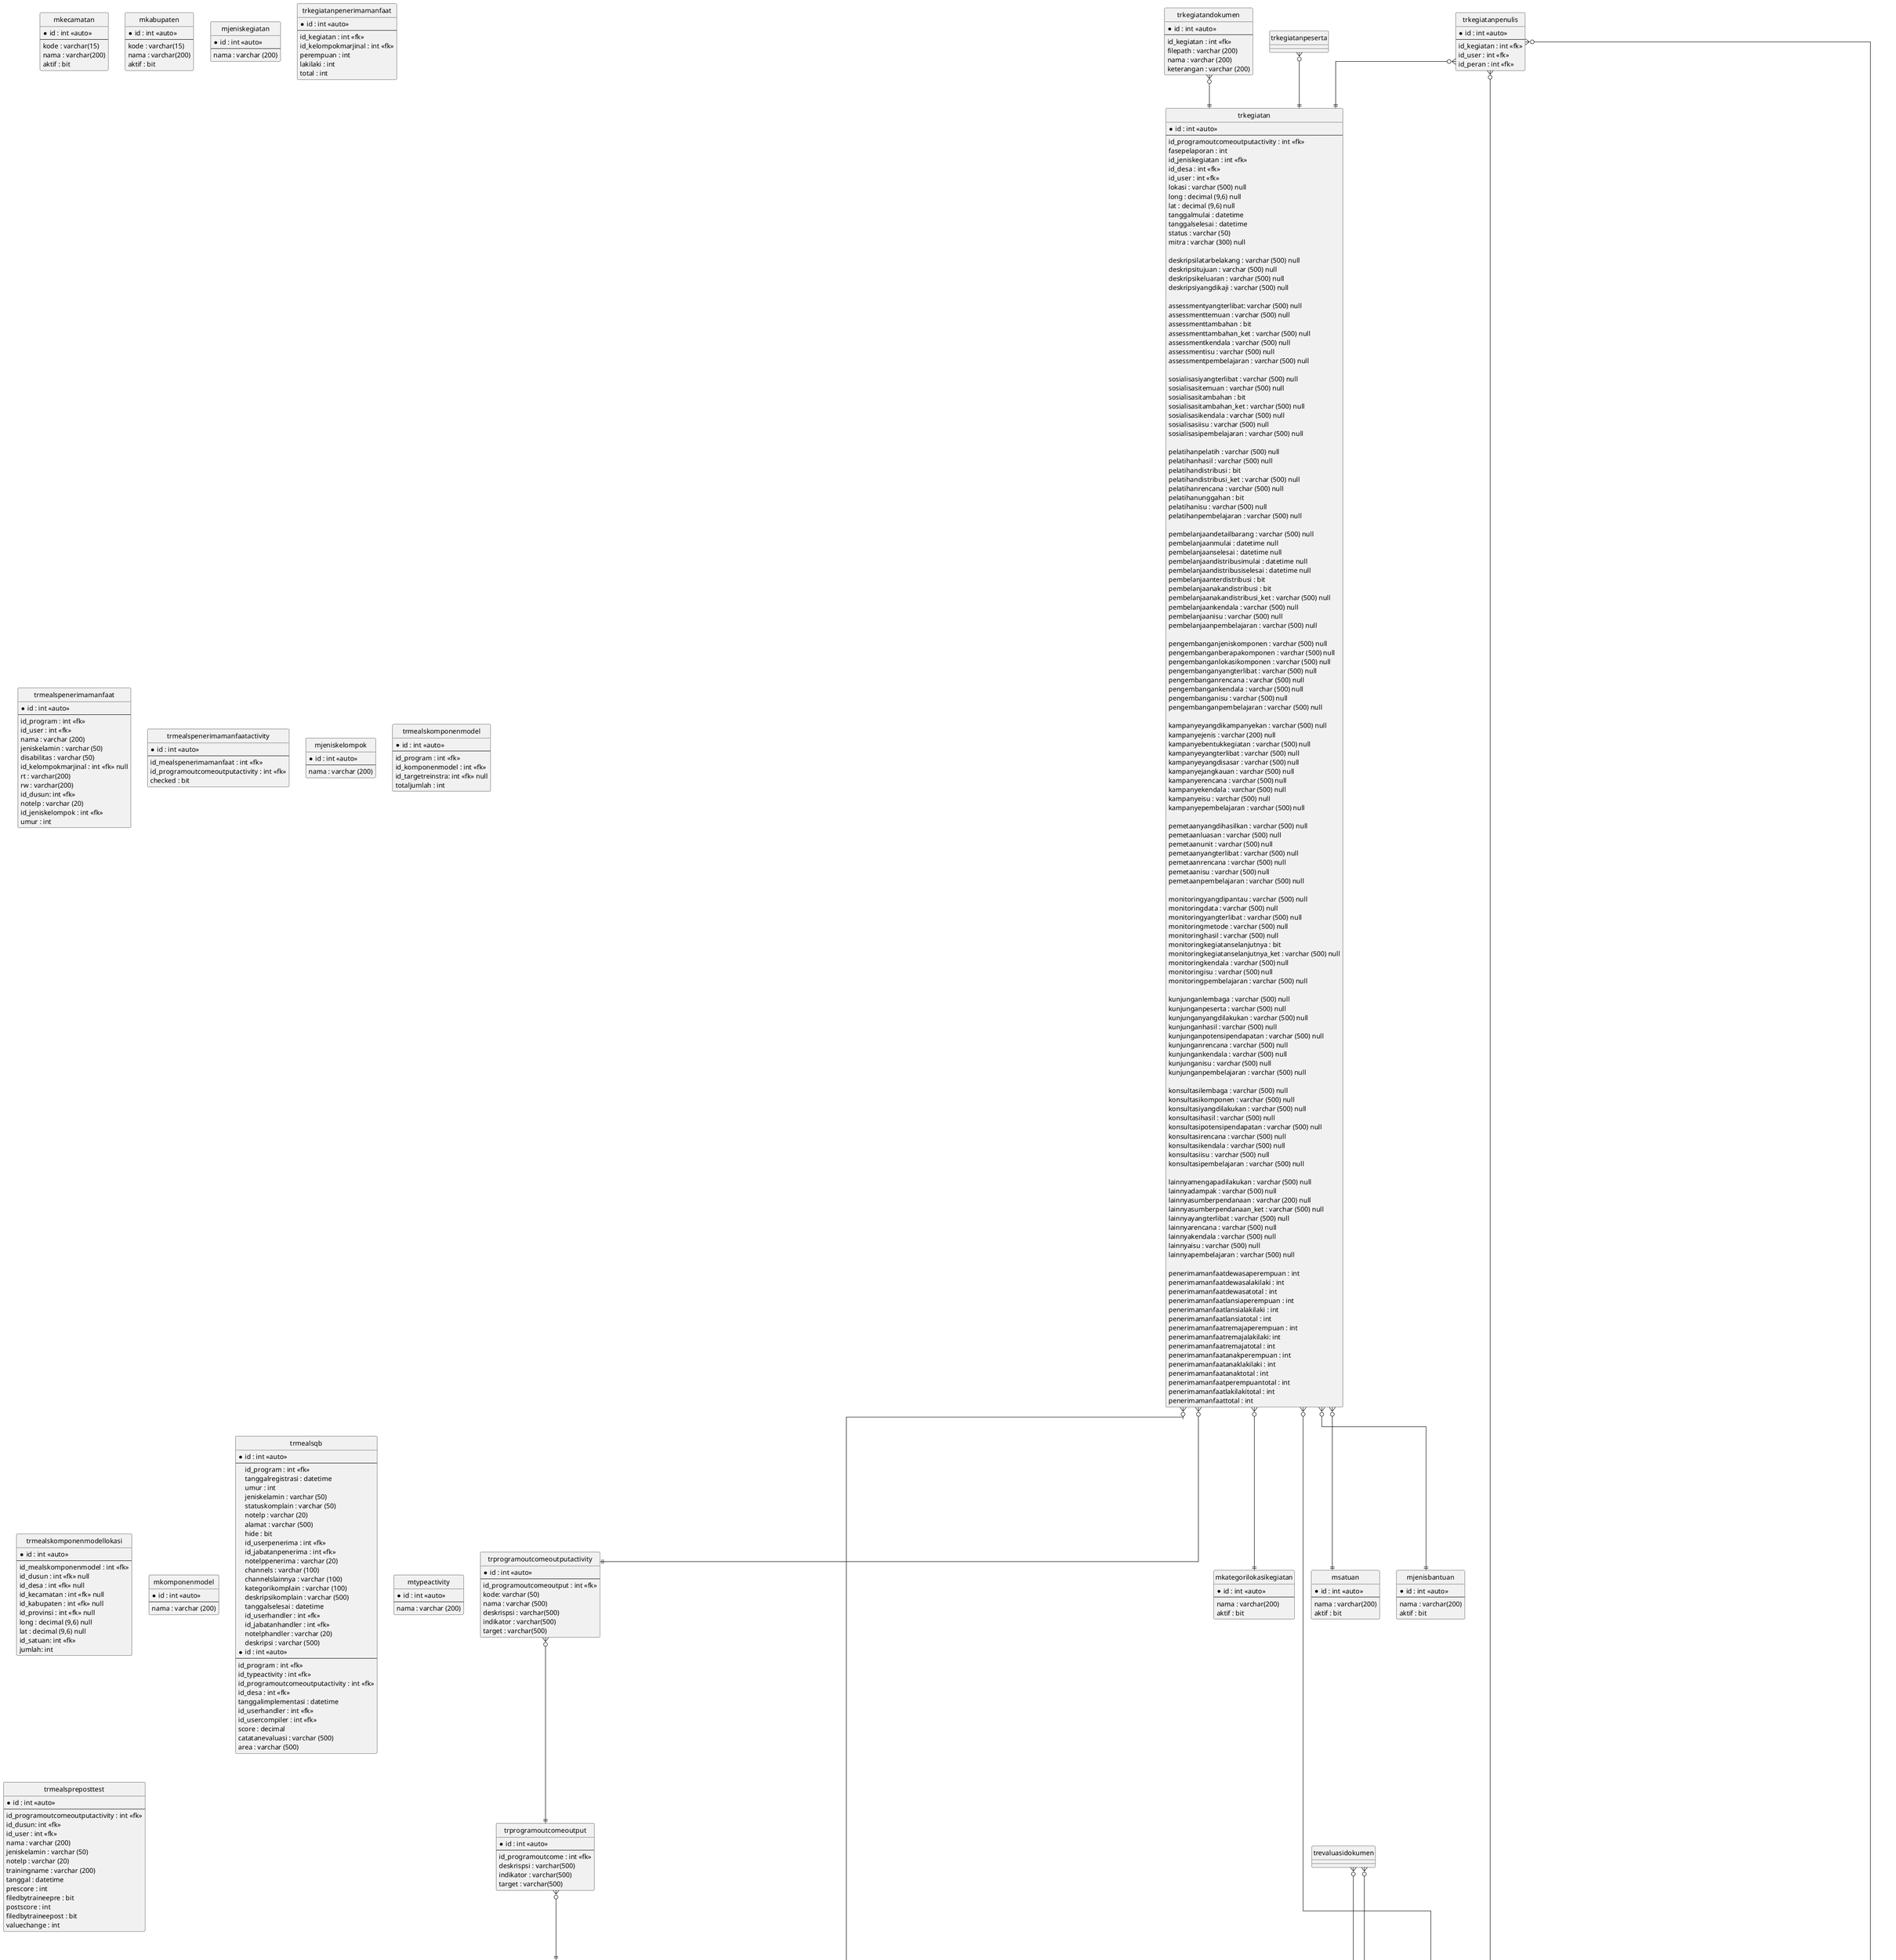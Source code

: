 @startuml erd

hide circle
skinparam linetype ortho

entity "mdusun" as mdusun {
    *id : int <<auto>>
    --
    kode : varchar(15)
    nama : varchar(200)
    aktif : bit
    id_desa : int <<fk>>
}
entity "mdesa" as mdesa {
    *id : int <<auto>>
    --
    kode : varchar(15)
    nama : varchar(200)
    aktif : bit
}

entity "mkecamatan" as mkecamatan {
    *id : int <<auto>>
    --
    kode : varchar(15)
    nama : varchar(200)
    aktif : bit
}

entity "mkabupaten" as mkabupaten {
    *id : int <<auto>>
    --
    kode : varchar(15)
    nama : varchar(200)
    aktif : bit
}

entity "mprovinsi" as mprovinsi {
    *id : int <<auto>>
    --
    kode : varchar(15)
    nama : varchar(200)
    aktif : bit
}

entity "mkategorilokasikegiatan" as mkategorilokasikegiatan {
    *id : int <<auto>>
    --
    nama : varchar(200)
    aktif : bit
}

entity "mjabatan" as mjabatan {
    *id : int <<auto>>
    --
    nama : varchar(200)
    aktif : bit
}

entity "mjenisbantuan" as mjenisbantuan {
    *id : int <<auto>>
    --
    nama : varchar(200)
    aktif : bit
}

entity "mtargetreinstra" as mtargetreinstra {
    *id : int <<auto>>
    --
    nama : varchar(200)
    aktif : bit
}

entity "mkaitansdg" as mkaitansdg {
    *id : int <<auto>>
    --
    nama : varchar(200)
    aktif : bit
}

entity "mkelompokmarjinal" as mkelompokmarjinal {
    *id : int <<auto>>
    --
    nama : varchar(200)
    aktif : bit
}


entity "mpartner" as mpartner {
    *id : int <<auto>>
    --
    nama : varchar(200)
    keterangan : varchar(200)
    aktif : bit
}

entity "msatuan" as msatuan {
    *id : int <<auto>>
    --
    nama : varchar(200)
    aktif : bit
}

entity "mpendonor" as mpendonor{
    *id : int <<auto>>
    --
    id_pendonorkategori : int <<FK>>
    nama : varchar(200)
    pic : varchar(200)
    email : varchar(200) <null>
    phone : varchar(20) <null>
    aktif : bit
}

entity "mpendonorkategori" as mpendonorkategori{
    *id : int <<auto>>
    --
    nama : varchar(200)
    aktif : bit
}

entity "muser" as muser {
    *id : int <<auto>>
    --
    nama : varchar(200)
    id_jabatan : int <<fk>>
    email : varchar(200)
    username : varchar(100)
    password : varchar(100)
    email_verified_at : datetime
    remember_token : varchar(200)
    created_at : datetime
    update_at : datetime
    aktif : bit
}

entity "mrole" as mrole {
    *id : int <<auto>>
    --
    nama : varchar(200)
    created_at : datetime
    update_at : datetime
    aktif : bit
}

entity "muserrole" as muserrole {
    *id : int <<auto>>
    --
    id_user : int <<fk>>
    id_role : int <<fk>>
    created_at : datetime
    update_at : datetime
}

entity "mperan" as mperan {
    *id : int <<auto>>
    --
    nama : varchar(200)
    aktif : bit
}

entity "trprogram" as trprogram {
    *id : int <<auto>>
    --
    nama : varchar (200)
    kode : varchar (50)
    tanggalmulai : datetime
    tanggalselesai : datetime
    totalnilai : decimal
    ekspektasipenerimamanfaat : int
    ekspektasipenerimamanfaatwoman : int
    ekspektasipenerimamanfaatman : int
    ekspektasipenerimamanfaatgirl : int
    ekspektasipenerimamanfaatboy : int
    ekspektasipenerimamanfaattidaklangsung : int
    deskripsiprojek : varchar (500)
    analisamasalah : varchar (500)
    id_user : int <<fk>>
    status: varchar(50)
    created_at : datetime
    update_at : datetime
}

entity "trprogramtargetreinstra" as trprogramtargetreinstra {
    *id : int <<auto>>
    --
    id_program : int <<fk>>
    id_targetreinstra: int <<fk>>
}

entity "trprogramkaitansdg" as trprogramkaitansdg {
    *id : int <<auto>>
    --
    id_program : int <<fk>>
    id_kaitansdg: int <<fk>>
}

entity "trprogramkelompokmarjinal" as trprogramkelompokmarjinal {
    *id : int <<auto>>
    --
    id_program : int <<fk>>
    id_kelompokmarjinal: int <<fk>>
}

entity "trprogrampendonor" as trprogrampendonor {
    *id : int <<auto>>
    --
    id_program : int <<fk>>
    id_pendonor : int <<fk>>
    nilaidonasi : decimal null
}

entity "trprogrampartner" as trprogrampartner {
    *id : int <<auto>>
    --
    id_program : int <<fk>>
    id_partner : int <<fk>>
    email : varchar(200)
    phone : varchar(20)
}

entity "trprogramuser" as trprogramuser {
    *id : int <<auto>>
    --
    id_program : int <<fk>>
    id_user : int <<fk>>
    id_peran : int <<fk>>
}

entity "trprogramgoal" as trprogramgoal {
    *id : int <<auto>>
    --
    id_program : int <<fk>>
    deskrispsi : varchar(500)
    indikator : varchar(500)
    target : varchar(500)
}

entity "trprogramobjektif" as trprogramobjektif {
    *id : int <<auto>>
    --
    id_program : int <<fk>>
    deskrispsi : varchar(500)
    indikator : varchar(500)
    target : varchar(500)
}

entity "trprogramoutcome" as trprogramoutcome {
    *id : int <<auto>>
    --
    id_program : int <<fk>>
    deskrispsi : varchar(500)
    indikator : varchar(500)
    target : varchar(500)
}

entity "trprogramoutcomeoutput" as trprogramoutcomeoutput {
    *id : int <<auto>>
    --
    id_programoutcome : int <<fk>>
    deskrispsi : varchar(500)
    indikator : varchar(500)
    target : varchar(500)
}

entity "trprogramoutcomeoutputactivity" as trprogramoutcomeoutputactivity {
    *id : int <<auto>>
    --
    id_programoutcomeoutput : int <<fk>>
    kode: varchar (50)
    nama : varchar (500)
    deskrispsi : varchar(500)
    indikator : varchar(500)
    target : varchar(500)
}

entity "trprogramlokasi" as trprogramlokasi {
    *id : int <<auto>>
    --
    id_program : int <<fk>>
    id_provinsi : int <<fk>>
}

entity "trprogramreportschedule" as trprogramreportschedule {
    *id : int <<auto>>
    --
    id_program : int <<fk>>
    tanggal : datetime
    keterangan : varchar (500)
}

entity "trprogramdokumen" as trprogramdokumen {
    *id : int <<auto>>
    --
    id_program : int <<fk>>
    filepath : varchar (200)
    nama : varchar (200)
    keterangan : varchar (200)
}

entity "trkegiatan" as trkegiatan {
    *id : int <<auto>>
    --
    id_programoutcomeoutputactivity : int <<fk>>
    fasepelaporan : int
    id_jeniskegiatan : int <<fk>>
    id_desa : int <<fk>>
    id_user : int <<fk>>
    lokasi : varchar (500) null
    long : decimal (9,6) null
    lat : decimal (9,6) null
    tanggalmulai : datetime
    tanggalselesai : datetime
    status : varchar (50)
    mitra : varchar (300) null
    
    deskripsilatarbelakang : varchar (500) null
    deskripsitujuan : varchar (500) null
    deskripsikeluaran : varchar (500) null
    deskripsiyangdikaji : varchar (500) null

    assessmentyangterlibat: varchar (500) null
    assessmenttemuan : varchar (500) null
    assessmenttambahan : bit
    assessmenttambahan_ket : varchar (500) null
    assessmentkendala : varchar (500) null
    assessmentisu : varchar (500) null
    assessmentpembelajaran : varchar (500) null

    sosialisasiyangterlibat : varchar (500) null
    sosialisasitemuan : varchar (500) null
    sosialisasitambahan : bit
    sosialisasitambahan_ket : varchar (500) null
    sosialisasikendala : varchar (500) null
    sosialisasiisu : varchar (500) null
    sosialisasipembelajaran : varchar (500) null

    pelatihanpelatih : varchar (500) null
    pelatihanhasil : varchar (500) null
    pelatihandistribusi : bit
    pelatihandistribusi_ket : varchar (500) null
    pelatihanrencana : varchar (500) null
    pelatihanunggahan : bit
    pelatihanisu : varchar (500) null
    pelatihanpembelajaran : varchar (500) null

    pembelanjaandetailbarang : varchar (500) null
    pembelanjaanmulai : datetime null
    pembelanjaanselesai : datetime null
    pembelanjaandistribusimulai : datetime null
    pembelanjaandistribusiselesai : datetime null
    pembelanjaanterdistribusi : bit
    pembelanjaanakandistribusi : bit
    pembelanjaanakandistribusi_ket : varchar (500) null
    pembelanjaankendala : varchar (500) null
    pembelanjaanisu : varchar (500) null
    pembelanjaanpembelajaran : varchar (500) null

    pengembanganjeniskomponen : varchar (500) null
    pengembanganberapakomponen : varchar (500) null
    pengembanganlokasikomponen : varchar (500) null
    pengembanganyangterlibat : varchar (500) null
    pengembanganrencana : varchar (500) null
    pengembangankendala : varchar (500) null
    pengembanganisu : varchar (500) null
    pengembanganpembelajaran : varchar (500) null

    kampanyeyangdikampanyekan : varchar (500) null
    kampanyejenis : varchar (200) null
    kampanyebentukkegiatan : varchar (500) null
    kampanyeyangterlibat : varchar (500) null
    kampanyeyangdisasar : varchar (500) null
    kampanyejangkauan : varchar (500) null
    kampanyerencana : varchar (500) null
    kampanyekendala : varchar (500) null
    kampanyeisu : varchar (500) null
    kampanyepembelajaran : varchar (500) null

    pemetaanyangdihasilkan : varchar (500) null
    pemetaanluasan : varchar (500) null
    pemetaanunit : varchar (500) null
    pemetaanyangterlibat : varchar (500) null
    pemetaanrencana : varchar (500) null
    pemetaanisu : varchar (500) null
    pemetaanpembelajaran : varchar (500) null

    monitoringyangdipantau : varchar (500) null
    monitoringdata : varchar (500) null
    monitoringyangterlibat : varchar (500) null
    monitoringmetode : varchar (500) null
    monitoringhasil : varchar (500) null
    monitoringkegiatanselanjutnya : bit
    monitoringkegiatanselanjutnya_ket : varchar (500) null
    monitoringkendala : varchar (500) null
    monitoringisu : varchar (500) null
    monitoringpembelajaran : varchar (500) null

    kunjunganlembaga : varchar (500) null
    kunjunganpeserta : varchar (500) null
    kunjunganyangdilakukan : varchar (500) null
    kunjunganhasil : varchar (500) null
    kunjunganpotensipendapatan : varchar (500) null
    kunjunganrencana : varchar (500) null
    kunjungankendala : varchar (500) null
    kunjunganisu : varchar (500) null
    kunjunganpembelajaran : varchar (500) null

    konsultasilembaga : varchar (500) null
    konsultasikomponen : varchar (500) null
    konsultasiyangdilakukan : varchar (500) null
    konsultasihasil : varchar (500) null
    konsultasipotensipendapatan : varchar (500) null
    konsultasirencana : varchar (500) null
    konsultasikendala : varchar (500) null
    konsultasiisu : varchar (500) null
    konsultasipembelajaran : varchar (500) null

    lainnyamengapadilakukan : varchar (500) null
    lainnyadampak : varchar (500) null
    lainnyasumberpendanaan : varchar (200) null
    lainnyasumberpendanaan_ket : varchar (500) null
    lainnyayangterlibat : varchar (500) null
    lainnyarencana : varchar (500) null
    lainnyakendala : varchar (500) null
    lainnyaisu : varchar (500) null
    lainnyapembelajaran : varchar (500) null

    penerimamanfaatdewasaperempuan : int
    penerimamanfaatdewasalakilaki : int
    penerimamanfaatdewasatotal : int
    penerimamanfaatlansiaperempuan : int
    penerimamanfaatlansialakilaki : int 
    penerimamanfaatlansiatotal : int 
    penerimamanfaatremajaperempuan : int 
    penerimamanfaatremajalakilaki: int 
    penerimamanfaatremajatotal : int 
    penerimamanfaatanakperempuan : int 
    penerimamanfaatanaklakilaki : int 
    penerimamanfaatanaktotal : int
    penerimamanfaatperempuantotal : int
    penerimamanfaatlakilakitotal : int
    penerimamanfaattotal : int
}

entity "mjeniskegiatan" as mjeniskegiatan {
    *id : int <<auto>>
    --
    nama : varchar (200)
}

entity "trkegiatanpenerimamanfaat" as trkegiatanpenerimamanfaat {
    *id : int <<auto>>
    --
    id_kegiatan : int <<fk>>
    id_kelompokmarjinal : int <<fk>>
    perempuan : int
    lakilaki : int
    total : int
}

entity "trkegiatandokumen" as trkegiatandokumen {
    *id : int <<auto>>
    --
    id_kegiatan : int <<fk>>
    filepath : varchar (200)
    nama : varchar (200)
    keterangan : varchar (200)
}

entity "trkegiatanpenulis" as trkegiatanpenulis {
    *id : int <<auto>>
    --
    id_kegiatan : int <<fk>>
    id_user : int <<fk>>
    id_peran : int <<fk>>
}

entity "trmealspenerimamanfaat" as trprogrampenerimamanfaat {
    *id : int <<auto>>
    --
    id_program : int <<fk>>
    id_user : int <<fk>>
    nama : varchar (200)
    jeniskelamin : varchar (50)
    disabilitas : varchar (50)
    id_kelompokmarjinal : int <<fk>> null
    rt : varchar(200)
    rw : varchar(200)
    id_dusun: int <<fk>>
    notelp : varchar (20)
    id_jeniskelompok : int <<fk>>
    umur : int
}

entity "trmealspenerimamanfaatactivity" as trmealspenerimamanfaatactivity {
    *id : int <<auto>>
    --
    id_mealspenerimamanfaat : int <<fk>>
    id_programoutcomeoutputactivity : int <<fk>>
    checked : bit
}

entity "mjeniskelompok" as mjeniskelompok {
    *id : int <<auto>>
    --
    nama : varchar (200)
}

entity "trmealskomponenmodel" as trmealskomponenmodel {
    *id : int <<auto>>
    --
     id_program : int <<fk>>
     id_komponenmodel : int <<fk>>
     id_targetreinstra: int <<fk>> null
     totaljumlah : int
}

entity "trmealskomponenmodellokasi" as trmealskomponenmodellokasi {
    *id : int <<auto>>
    --
     id_mealskomponenmodel : int <<fk>>
     id_dusun : int <<fk>> null
     id_desa : int <<fk>> null
     id_kecamatan : int <<fk>> null
     id_kabupaten : int <<fk>> null
     id_provinsi : int <<fk>> null
     long : decimal (9,6) null
     lat : decimal (9,6) null
     id_satuan: int <<fk>>
     jumlah: int
}

entity "mkomponenmodel" as mkomponenmodel {
    *id : int <<auto>>
    --
    nama : varchar (200)
}

entity "trmealsfrm" as trmealsfrm {
    *id : int <<auto>>
    --
    id_program : int <<fk>>
    tanggalregistrasi : datetime
    umur : int
    jeniskelamin : varchar (50)
    statuskomplain : varchar (50)
    notelp : varchar (20)
    alamat : varchar (500)
    hide : bit
    id_userpenerima : int <<fk>>
    id_jabatanpenerima : int <<fk>>
    notelppenerima : varchar (20)
    channels : varchar (100)
    channelslainnya : varchar (100)
    kategorikomplain : varchar (100)
    deskripsikomplain : varchar (500)
    tanggalselesai : datetime
    id_userhandler : int <<fk>>
    id_jabatanhandler : int <<fk>>
    notelphandler : varchar (20)
    deskripsi : varchar (500)
}

entity "trmealsqb" as trmealsfrm {
    *id : int <<auto>>
    --
    id_program : int <<fk>>
    id_typeactivity : int <<fk>>
    id_programoutcomeoutputactivity : int <<fk>>
    id_desa : int <<fk>>
    tanggalimplementasi : datetime
    id_userhandler : int <<fk>>
    id_usercompiler : int <<fk>>
    score : decimal
    catatanevaluasi : varchar (500)
    area : varchar (500)
}

entity "mtypeactivity" as mtypeactivity {
    *id : int <<auto>>
    --
    nama : varchar (200)
}

entity "trmealspreposttest" as trmealspreposttest {
    *id : int <<auto>>
    --
    id_programoutcomeoutputactivity : int <<fk>>
    id_dusun: int <<fk>>
    id_user : int <<fk>>
    nama : varchar (200)
    jeniskelamin : varchar (50)
    notelp : varchar (20)
    trainingname : varchar (200)
    tanggal : datetime
    prescore : int
    filedbytraineepre : bit
    postscore : int
    filedbytraineepost : bit
    valuechange : int
}

entity "trlog" as trlog {
    *id : int <<auto>>
    --
    tanggal : datetime
    ipaddress : varchar (100)
    useragent : varchar (500)
    host : varchar (200)
    menu : varchar (100)
    action : varchar (50)
    id_user : int <<fk>>
}

mdusun }o--|| mdesa
muserrole }o--|| muser
muserrole }o--|| mrole
mpendonor }o--|| mpendonorkategori
trprogram }o--|| mkelompokmarjinal
trprogram }o--|| mtargetreinstra
trprogram }o--|| mkaitansdg
trprogram }o--|| muser
trprogrampendonor }o--|| trprogram
trprogrampendonor }o--|| mpendonor
trprogrampartner }o--|| trprogram
trprogrampartner }o--|| mpartner
trprogramuser }o--|| trprogram
trprogramuser }o--|| muser
trprogramuser }o--|| mjabatan
trprogramgoal }o--|| trprogram
trprogramobjektif }o--|| trprogram
trprogramoutcome }o--|| trprogram
trprogramlokasi }o--|| trprogram
trprogramlokasi }o--|| mprovinsi
trprogramreportschedule }o--|| trprogram
trprogramdokumen }o--|| trprogram
trkegiatan }o--|| trprogram
trkegiatanpeserta }o--|| trkegiatan
trkegiatandokumen }o--|| trkegiatan
trkegiatan }o--|| mdusun
trevaluasi }o--|| mdusun
trevaluasi }o--|| mpartner
trevaluasi }o--|| trprogram
trevaluasi }o--|| muser
trevaluasidokumen }o--|| trevaluasi
trprogramtargetreinstra }o--|| trprogram
trprogramtargetreinstra }o--|| mtargetreinstra
trprogramkaitansdg }o--|| trprogram
trprogramkaitansdg }o--|| mkaitansdg
trprogramkelompokmarjinal }o--|| trprogram
trprogramkelompokmarjinal }o--|| mkelompokmarjinal
mpendonor }o--|| mpendonorkategori
trevaluasi }o--|| muser
trkegiatanpesertamarjinal }o--|| mkelompokmarjinal
trevaluasidokumen }o--|| trevaluasi
trkegiatan }o--|| msatuan
trprogramuser }o--|| mperan
trkegiatanpenulis }o--|| mperan
trkegiatanpenulis }o--|| trkegiatan
trkegiatanpenulis }o--|| muser
trkegiatan }o--|| mjenisbantuan
trkegiatan }o--|| mkategorilokasikegiatan
trprogramoutcomeoutput }o--|| trprogramoutcome
trprogramoutcomeoutputactivity }o--|| trprogramoutcomeoutput
trkegiatan }o--|| trprogramoutcomeoutputactivity
trlog }o--|| muser
@enduml